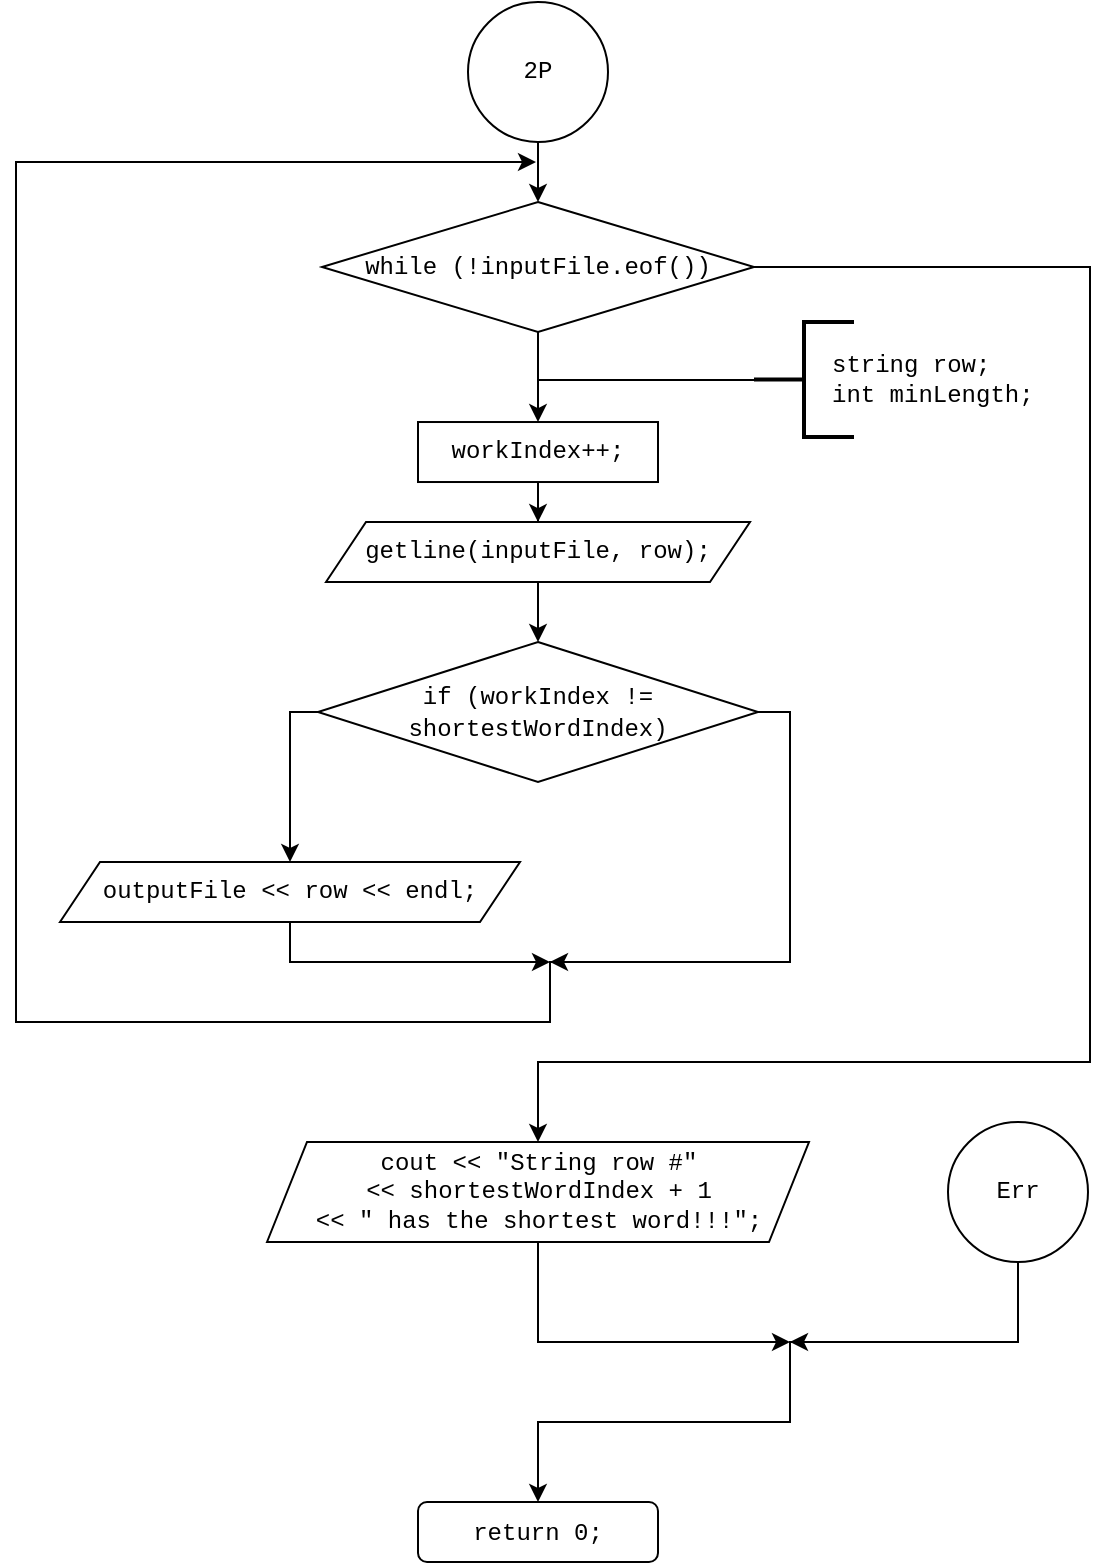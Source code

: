<mxfile version="14.1.8" type="device"><diagram id="TRIxpaCX062Pk485AtZD" name="Страница 1"><mxGraphModel dx="621" dy="466" grid="1" gridSize="10" guides="1" tooltips="1" connect="1" arrows="1" fold="1" page="1" pageScale="1" pageWidth="827" pageHeight="1169" math="0" shadow="0"><root><mxCell id="0"/><mxCell id="1" parent="0"/><mxCell id="6jlB6up1VGm3_j0tW7sa-3" style="edgeStyle=orthogonalEdgeStyle;rounded=0;orthogonalLoop=1;jettySize=auto;html=1;entryX=0.5;entryY=0;entryDx=0;entryDy=0;" edge="1" parent="1" source="6jlB6up1VGm3_j0tW7sa-1" target="6jlB6up1VGm3_j0tW7sa-2"><mxGeometry relative="1" as="geometry"/></mxCell><mxCell id="6jlB6up1VGm3_j0tW7sa-1" value="2P" style="ellipse;whiteSpace=wrap;html=1;aspect=fixed;fontFamily=Courier New;" vertex="1" parent="1"><mxGeometry x="379" y="30" width="70" height="70" as="geometry"/></mxCell><mxCell id="6jlB6up1VGm3_j0tW7sa-11" style="edgeStyle=orthogonalEdgeStyle;rounded=0;orthogonalLoop=1;jettySize=auto;html=1;entryX=0.5;entryY=0;entryDx=0;entryDy=0;" edge="1" parent="1" source="6jlB6up1VGm3_j0tW7sa-2" target="6jlB6up1VGm3_j0tW7sa-4"><mxGeometry relative="1" as="geometry"/></mxCell><mxCell id="6jlB6up1VGm3_j0tW7sa-19" style="edgeStyle=orthogonalEdgeStyle;rounded=0;orthogonalLoop=1;jettySize=auto;html=1;entryX=0.5;entryY=0;entryDx=0;entryDy=0;" edge="1" parent="1" source="6jlB6up1VGm3_j0tW7sa-2" target="6jlB6up1VGm3_j0tW7sa-20"><mxGeometry relative="1" as="geometry"><mxPoint x="420" y="590" as="targetPoint"/><Array as="points"><mxPoint x="690" y="163"/><mxPoint x="690" y="560"/><mxPoint x="414" y="560"/></Array></mxGeometry></mxCell><mxCell id="6jlB6up1VGm3_j0tW7sa-2" value="while (!inputFile.eof())" style="rhombus;whiteSpace=wrap;html=1;fontFamily=Courier New;" vertex="1" parent="1"><mxGeometry x="306" y="130" width="216" height="65" as="geometry"/></mxCell><mxCell id="6jlB6up1VGm3_j0tW7sa-10" style="edgeStyle=orthogonalEdgeStyle;rounded=0;orthogonalLoop=1;jettySize=auto;html=1;entryX=0.5;entryY=0;entryDx=0;entryDy=0;" edge="1" parent="1" source="6jlB6up1VGm3_j0tW7sa-4" target="6jlB6up1VGm3_j0tW7sa-5"><mxGeometry relative="1" as="geometry"/></mxCell><mxCell id="6jlB6up1VGm3_j0tW7sa-4" value="workIndex++;" style="rounded=0;whiteSpace=wrap;html=1;fontFamily=Courier New;" vertex="1" parent="1"><mxGeometry x="354" y="240.01" width="120" height="30" as="geometry"/></mxCell><mxCell id="6jlB6up1VGm3_j0tW7sa-13" style="edgeStyle=orthogonalEdgeStyle;rounded=0;orthogonalLoop=1;jettySize=auto;html=1;entryX=0.5;entryY=0;entryDx=0;entryDy=0;" edge="1" parent="1" source="6jlB6up1VGm3_j0tW7sa-5" target="6jlB6up1VGm3_j0tW7sa-12"><mxGeometry relative="1" as="geometry"/></mxCell><mxCell id="6jlB6up1VGm3_j0tW7sa-5" value="getline(inputFile, row);" style="shape=parallelogram;perimeter=parallelogramPerimeter;whiteSpace=wrap;html=1;fixedSize=1;fontFamily=Courier New;" vertex="1" parent="1"><mxGeometry x="308" y="290.01" width="212" height="30" as="geometry"/></mxCell><mxCell id="6jlB6up1VGm3_j0tW7sa-6" value="" style="strokeWidth=2;html=1;shape=mxgraph.flowchart.annotation_2;align=left;labelPosition=right;pointerEvents=1;fontFamily=Courier New;" vertex="1" parent="1"><mxGeometry x="522" y="190" width="50" height="57.5" as="geometry"/></mxCell><mxCell id="6jlB6up1VGm3_j0tW7sa-7" value="" style="endArrow=none;html=1;fontFamily=Courier New;" edge="1" parent="1"><mxGeometry width="50" height="50" relative="1" as="geometry"><mxPoint x="414" y="219.01" as="sourcePoint"/><mxPoint x="527" y="219.01" as="targetPoint"/></mxGeometry></mxCell><mxCell id="6jlB6up1VGm3_j0tW7sa-8" value="string row;&lt;br&gt;int minLength;" style="text;html=1;strokeColor=none;fillColor=none;align=left;verticalAlign=middle;whiteSpace=wrap;rounded=0;fontFamily=Courier New;" vertex="1" parent="1"><mxGeometry x="559" y="203.75" width="130" height="30" as="geometry"/></mxCell><mxCell id="6jlB6up1VGm3_j0tW7sa-15" style="edgeStyle=orthogonalEdgeStyle;rounded=0;orthogonalLoop=1;jettySize=auto;html=1;entryX=0.5;entryY=0;entryDx=0;entryDy=0;" edge="1" parent="1" source="6jlB6up1VGm3_j0tW7sa-12" target="6jlB6up1VGm3_j0tW7sa-14"><mxGeometry relative="1" as="geometry"><Array as="points"><mxPoint x="290" y="385"/><mxPoint x="290" y="450"/></Array></mxGeometry></mxCell><mxCell id="6jlB6up1VGm3_j0tW7sa-17" style="edgeStyle=orthogonalEdgeStyle;rounded=0;orthogonalLoop=1;jettySize=auto;html=1;" edge="1" parent="1" source="6jlB6up1VGm3_j0tW7sa-12"><mxGeometry relative="1" as="geometry"><mxPoint x="420" y="510" as="targetPoint"/><Array as="points"><mxPoint x="540" y="385"/><mxPoint x="540" y="510"/></Array></mxGeometry></mxCell><mxCell id="6jlB6up1VGm3_j0tW7sa-12" value="&lt;font face=&quot;Courier New&quot;&gt;if (workIndex != shortestWordIndex)&lt;/font&gt;" style="rhombus;whiteSpace=wrap;html=1;" vertex="1" parent="1"><mxGeometry x="304" y="350" width="220" height="70" as="geometry"/></mxCell><mxCell id="6jlB6up1VGm3_j0tW7sa-16" style="edgeStyle=orthogonalEdgeStyle;rounded=0;orthogonalLoop=1;jettySize=auto;html=1;" edge="1" parent="1" source="6jlB6up1VGm3_j0tW7sa-14"><mxGeometry relative="1" as="geometry"><mxPoint x="420" y="510" as="targetPoint"/><Array as="points"><mxPoint x="290" y="510"/><mxPoint x="420" y="510"/></Array></mxGeometry></mxCell><mxCell id="6jlB6up1VGm3_j0tW7sa-14" value="outputFile &amp;lt;&amp;lt; row &amp;lt;&amp;lt; endl;" style="shape=parallelogram;perimeter=parallelogramPerimeter;whiteSpace=wrap;html=1;fixedSize=1;fontFamily=Courier New;" vertex="1" parent="1"><mxGeometry x="175" y="460" width="230" height="30" as="geometry"/></mxCell><mxCell id="6jlB6up1VGm3_j0tW7sa-18" value="" style="endArrow=classic;html=1;edgeStyle=orthogonalEdgeStyle;arcSize=0;" edge="1" parent="1"><mxGeometry width="50" height="50" relative="1" as="geometry"><mxPoint x="423" y="510" as="sourcePoint"/><mxPoint x="413" y="110" as="targetPoint"/><Array as="points"><mxPoint x="420" y="510"/><mxPoint x="420" y="540"/><mxPoint x="153" y="540"/><mxPoint x="153" y="110"/></Array></mxGeometry></mxCell><mxCell id="6jlB6up1VGm3_j0tW7sa-22" style="edgeStyle=orthogonalEdgeStyle;rounded=0;orthogonalLoop=1;jettySize=auto;html=1;" edge="1" parent="1" source="6jlB6up1VGm3_j0tW7sa-20"><mxGeometry relative="1" as="geometry"><mxPoint x="540" y="700" as="targetPoint"/><Array as="points"><mxPoint x="414" y="700"/><mxPoint x="540" y="700"/></Array></mxGeometry></mxCell><mxCell id="6jlB6up1VGm3_j0tW7sa-20" value="cout &amp;lt;&amp;lt; &quot;String row #&quot; &lt;br&gt;&amp;lt;&amp;lt; shortestWordIndex + 1 &lt;br&gt;&amp;lt;&amp;lt; &quot; has the shortest word!!!&quot;;" style="shape=parallelogram;perimeter=parallelogramPerimeter;whiteSpace=wrap;html=1;fixedSize=1;fontFamily=Courier New;" vertex="1" parent="1"><mxGeometry x="278.5" y="600" width="271" height="50" as="geometry"/></mxCell><mxCell id="6jlB6up1VGm3_j0tW7sa-23" style="edgeStyle=orthogonalEdgeStyle;rounded=0;orthogonalLoop=1;jettySize=auto;html=1;" edge="1" parent="1" source="6jlB6up1VGm3_j0tW7sa-21"><mxGeometry relative="1" as="geometry"><mxPoint x="540" y="700" as="targetPoint"/><Array as="points"><mxPoint x="654" y="700"/></Array></mxGeometry></mxCell><mxCell id="6jlB6up1VGm3_j0tW7sa-21" value="Err" style="ellipse;whiteSpace=wrap;html=1;aspect=fixed;fontFamily=Courier New;" vertex="1" parent="1"><mxGeometry x="619" y="590" width="70" height="70" as="geometry"/></mxCell><mxCell id="6jlB6up1VGm3_j0tW7sa-24" value="" style="endArrow=classic;html=1;edgeStyle=orthogonalEdgeStyle;arcSize=0;" edge="1" parent="1"><mxGeometry width="50" height="50" relative="1" as="geometry"><mxPoint x="544" y="700" as="sourcePoint"/><mxPoint x="414" y="780" as="targetPoint"/><Array as="points"><mxPoint x="540" y="700"/><mxPoint x="540" y="740"/><mxPoint x="414" y="740"/></Array></mxGeometry></mxCell><mxCell id="6jlB6up1VGm3_j0tW7sa-25" value="&lt;font face=&quot;Courier New&quot;&gt;return 0;&lt;/font&gt;" style="rounded=1;whiteSpace=wrap;html=1;" vertex="1" parent="1"><mxGeometry x="354" y="780" width="120" height="30" as="geometry"/></mxCell></root></mxGraphModel></diagram></mxfile>